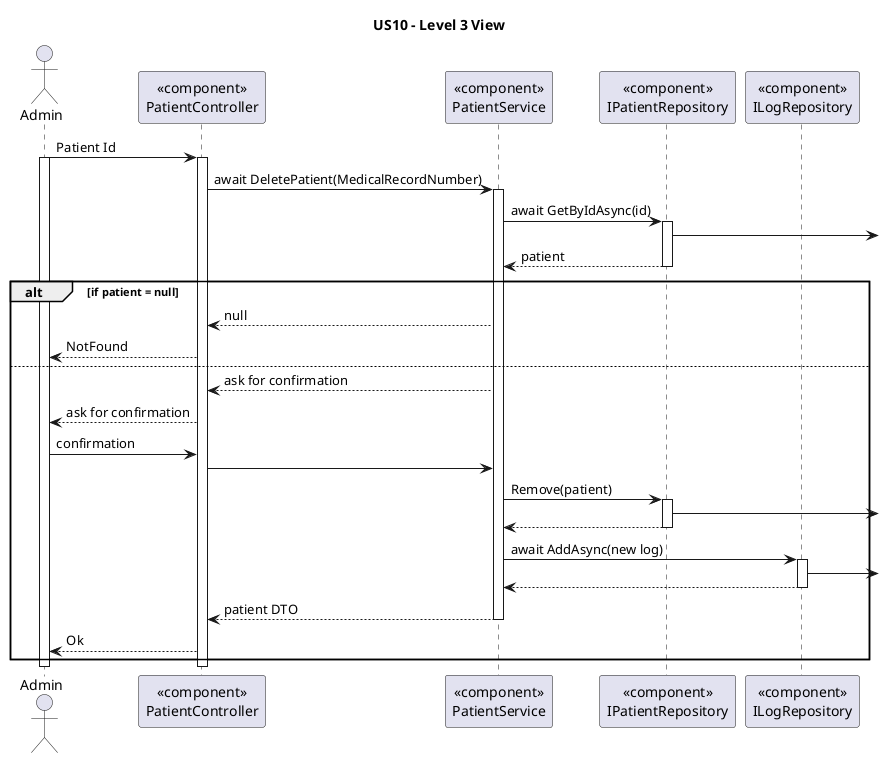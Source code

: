 ' 
' User Story: As an Admin,  I want to register new backoffice users (e.g., doctors, nurses, technicians, admins) via an out-of-band process, so that they can access the backoffice system with appropriate permissions.
'
' Acceptance Criteria:
' 
' - Backoffice users (e.g., doctors, nurses, technicians) are registered by an Admin via an internal process, not via self-registration.
' - Admin assigns roles (e.g., Doctor, Nurse, Technician) during the registration process.
' - Registered users receive a one-time setup link via email to set their password and activate their account.
' - The system enforces strong password requirements for security.
' - A confirmation email is sent to verify the user’s registration.

@startuml

title US10 - Level 3 View

actor Admin as U
participant "«component»\nPatientController" as ctrl
participant "«component»\nPatientService" as service

participant "«component»\nIPatientRepository" as patrepo
participant "«component»\nILogRepository" as logrepo

U -> ctrl : Patient Id
activate U
activate ctrl

ctrl -> service : await DeletePatient(MedicalRecordNumber)
activate service

service -> patrepo : await GetByIdAsync(id)
activate patrepo
patrepo ->
patrepo --> service : patient
deactivate patrepo

alt if patient = null

service --> ctrl : null
ctrl --> U : NotFound

else

service --> ctrl : ask for confirmation
ctrl --> U : ask for confirmation
U -> ctrl : confirmation
ctrl -> service

service -> patrepo : Remove(patient)
activate patrepo
patrepo -> 
patrepo --> service
deactivate patrepo

service -> logrepo : await AddAsync(new log)
activate logrepo
logrepo ->
logrepo --> service
deactivate logrepo

service --> ctrl : patient DTO

deactivate service

ctrl --> U : Ok

end
deactivate ctrl
deactivate U

@enduml